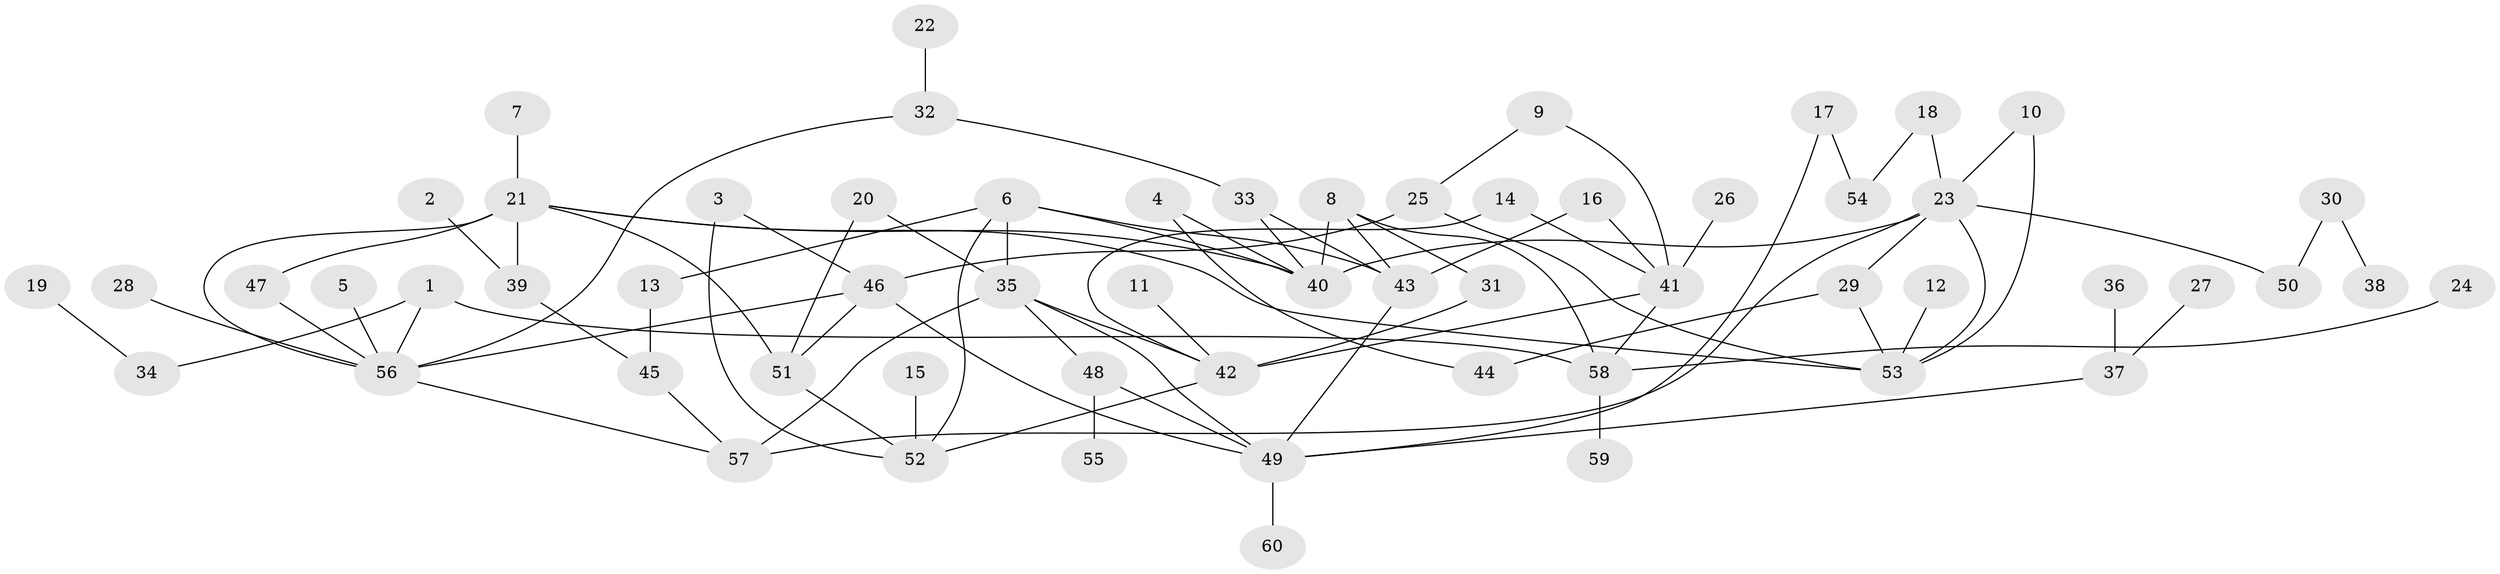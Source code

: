 // original degree distribution, {2: 0.31666666666666665, 5: 0.058333333333333334, 8: 0.016666666666666666, 7: 0.025, 4: 0.1, 3: 0.175, 1: 0.30833333333333335}
// Generated by graph-tools (version 1.1) at 2025/25/03/09/25 03:25:36]
// undirected, 60 vertices, 87 edges
graph export_dot {
graph [start="1"]
  node [color=gray90,style=filled];
  1;
  2;
  3;
  4;
  5;
  6;
  7;
  8;
  9;
  10;
  11;
  12;
  13;
  14;
  15;
  16;
  17;
  18;
  19;
  20;
  21;
  22;
  23;
  24;
  25;
  26;
  27;
  28;
  29;
  30;
  31;
  32;
  33;
  34;
  35;
  36;
  37;
  38;
  39;
  40;
  41;
  42;
  43;
  44;
  45;
  46;
  47;
  48;
  49;
  50;
  51;
  52;
  53;
  54;
  55;
  56;
  57;
  58;
  59;
  60;
  1 -- 34 [weight=1.0];
  1 -- 56 [weight=1.0];
  1 -- 58 [weight=1.0];
  2 -- 39 [weight=1.0];
  3 -- 46 [weight=1.0];
  3 -- 52 [weight=1.0];
  4 -- 40 [weight=1.0];
  4 -- 44 [weight=1.0];
  5 -- 56 [weight=1.0];
  6 -- 13 [weight=1.0];
  6 -- 35 [weight=1.0];
  6 -- 40 [weight=1.0];
  6 -- 43 [weight=1.0];
  6 -- 52 [weight=1.0];
  7 -- 21 [weight=1.0];
  8 -- 31 [weight=1.0];
  8 -- 40 [weight=2.0];
  8 -- 43 [weight=1.0];
  8 -- 58 [weight=1.0];
  9 -- 25 [weight=1.0];
  9 -- 41 [weight=1.0];
  10 -- 23 [weight=1.0];
  10 -- 53 [weight=1.0];
  11 -- 42 [weight=1.0];
  12 -- 53 [weight=1.0];
  13 -- 45 [weight=1.0];
  14 -- 41 [weight=1.0];
  14 -- 42 [weight=1.0];
  15 -- 52 [weight=1.0];
  16 -- 41 [weight=1.0];
  16 -- 43 [weight=1.0];
  17 -- 49 [weight=1.0];
  17 -- 54 [weight=1.0];
  18 -- 23 [weight=1.0];
  18 -- 54 [weight=1.0];
  19 -- 34 [weight=1.0];
  20 -- 35 [weight=1.0];
  20 -- 51 [weight=1.0];
  21 -- 39 [weight=1.0];
  21 -- 40 [weight=1.0];
  21 -- 47 [weight=1.0];
  21 -- 51 [weight=1.0];
  21 -- 53 [weight=1.0];
  21 -- 56 [weight=1.0];
  22 -- 32 [weight=1.0];
  23 -- 29 [weight=1.0];
  23 -- 40 [weight=1.0];
  23 -- 50 [weight=1.0];
  23 -- 53 [weight=1.0];
  23 -- 57 [weight=1.0];
  24 -- 58 [weight=1.0];
  25 -- 46 [weight=1.0];
  25 -- 53 [weight=1.0];
  26 -- 41 [weight=1.0];
  27 -- 37 [weight=1.0];
  28 -- 56 [weight=1.0];
  29 -- 44 [weight=1.0];
  29 -- 53 [weight=1.0];
  30 -- 38 [weight=1.0];
  30 -- 50 [weight=1.0];
  31 -- 42 [weight=1.0];
  32 -- 33 [weight=1.0];
  32 -- 56 [weight=1.0];
  33 -- 40 [weight=1.0];
  33 -- 43 [weight=1.0];
  35 -- 42 [weight=1.0];
  35 -- 48 [weight=1.0];
  35 -- 49 [weight=1.0];
  35 -- 57 [weight=1.0];
  36 -- 37 [weight=1.0];
  37 -- 49 [weight=1.0];
  39 -- 45 [weight=1.0];
  41 -- 42 [weight=1.0];
  41 -- 58 [weight=1.0];
  42 -- 52 [weight=1.0];
  43 -- 49 [weight=1.0];
  45 -- 57 [weight=1.0];
  46 -- 49 [weight=1.0];
  46 -- 51 [weight=1.0];
  46 -- 56 [weight=1.0];
  47 -- 56 [weight=1.0];
  48 -- 49 [weight=1.0];
  48 -- 55 [weight=1.0];
  49 -- 60 [weight=1.0];
  51 -- 52 [weight=1.0];
  56 -- 57 [weight=1.0];
  58 -- 59 [weight=1.0];
}
